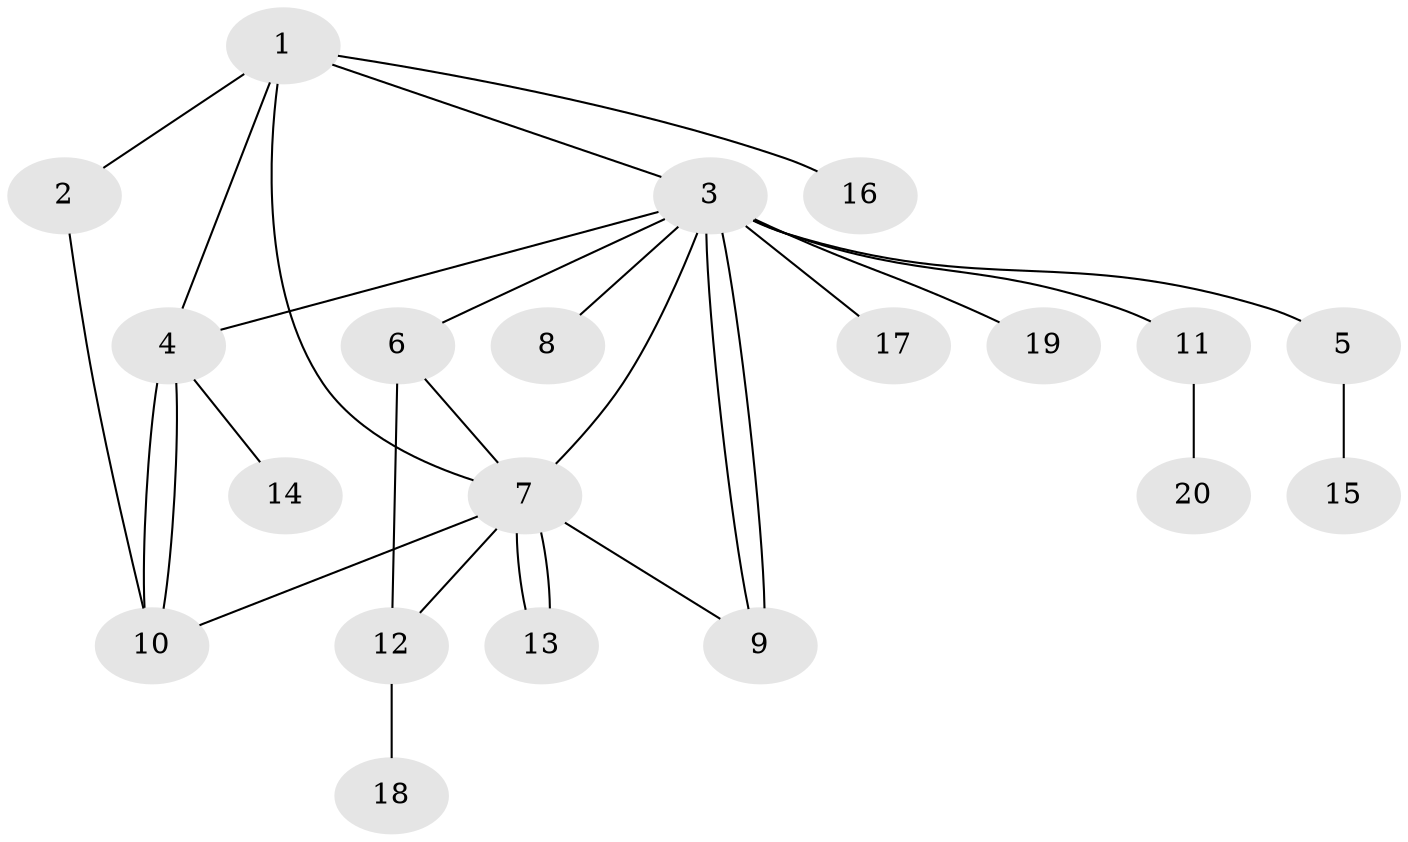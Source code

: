 // Generated by graph-tools (version 1.1) at 2025/46/02/15/25 05:46:28]
// undirected, 20 vertices, 29 edges
graph export_dot {
graph [start="1"]
  node [color=gray90,style=filled];
  1;
  2;
  3;
  4;
  5;
  6;
  7;
  8;
  9;
  10;
  11;
  12;
  13;
  14;
  15;
  16;
  17;
  18;
  19;
  20;
  1 -- 2;
  1 -- 3;
  1 -- 4;
  1 -- 7;
  1 -- 16;
  2 -- 10;
  3 -- 4;
  3 -- 5;
  3 -- 6;
  3 -- 7;
  3 -- 8;
  3 -- 9;
  3 -- 9;
  3 -- 11;
  3 -- 17;
  3 -- 19;
  4 -- 10;
  4 -- 10;
  4 -- 14;
  5 -- 15;
  6 -- 7;
  6 -- 12;
  7 -- 9;
  7 -- 10;
  7 -- 12;
  7 -- 13;
  7 -- 13;
  11 -- 20;
  12 -- 18;
}
